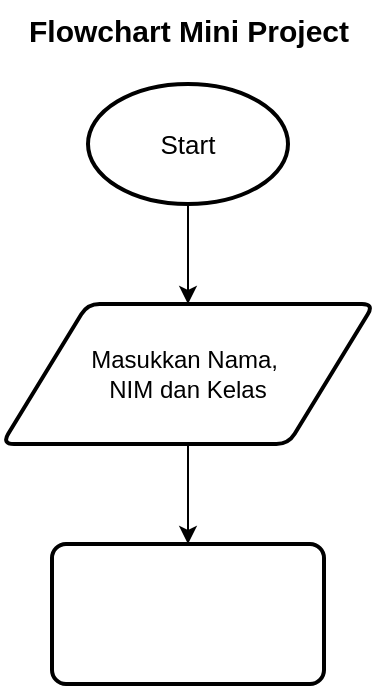 <mxfile version="24.7.16">
  <diagram id="C5RBs43oDa-KdzZeNtuy" name="Page-1">
    <mxGraphModel dx="1042" dy="533" grid="1" gridSize="10" guides="1" tooltips="1" connect="1" arrows="1" fold="1" page="1" pageScale="1" pageWidth="827" pageHeight="1169" math="0" shadow="0">
      <root>
        <mxCell id="WIyWlLk6GJQsqaUBKTNV-0" />
        <mxCell id="WIyWlLk6GJQsqaUBKTNV-1" parent="WIyWlLk6GJQsqaUBKTNV-0" />
        <mxCell id="gIv6dCVdmgl8j4xr0JMW-4" style="edgeStyle=orthogonalEdgeStyle;rounded=0;orthogonalLoop=1;jettySize=auto;html=1;exitX=0.5;exitY=1;exitDx=0;exitDy=0;exitPerimeter=0;" edge="1" parent="WIyWlLk6GJQsqaUBKTNV-1" source="gIv6dCVdmgl8j4xr0JMW-0" target="gIv6dCVdmgl8j4xr0JMW-3">
          <mxGeometry relative="1" as="geometry" />
        </mxCell>
        <mxCell id="gIv6dCVdmgl8j4xr0JMW-0" value="&lt;font style=&quot;font-size: 13px;&quot;&gt;Start&lt;/font&gt;" style="strokeWidth=2;html=1;shape=mxgraph.flowchart.start_1;whiteSpace=wrap;" vertex="1" parent="WIyWlLk6GJQsqaUBKTNV-1">
          <mxGeometry x="364" y="50" width="100" height="60" as="geometry" />
        </mxCell>
        <mxCell id="gIv6dCVdmgl8j4xr0JMW-1" value="&lt;b&gt;&lt;font style=&quot;font-size: 15px;&quot;&gt;Flowchart Mini Project&lt;/font&gt;&lt;/b&gt;" style="text;html=1;align=center;verticalAlign=middle;resizable=0;points=[];autosize=1;strokeColor=none;fillColor=none;" vertex="1" parent="WIyWlLk6GJQsqaUBKTNV-1">
          <mxGeometry x="324" y="8" width="180" height="30" as="geometry" />
        </mxCell>
        <mxCell id="gIv6dCVdmgl8j4xr0JMW-6" style="edgeStyle=orthogonalEdgeStyle;rounded=0;orthogonalLoop=1;jettySize=auto;html=1;exitX=0.5;exitY=1;exitDx=0;exitDy=0;" edge="1" parent="WIyWlLk6GJQsqaUBKTNV-1" source="gIv6dCVdmgl8j4xr0JMW-3" target="gIv6dCVdmgl8j4xr0JMW-5">
          <mxGeometry relative="1" as="geometry" />
        </mxCell>
        <mxCell id="gIv6dCVdmgl8j4xr0JMW-3" value="&lt;font style=&quot;font-size: 12px;&quot;&gt;Masukkan Nama,&amp;nbsp;&lt;/font&gt;&lt;div&gt;&lt;font style=&quot;font-size: 12px;&quot;&gt;NIM&amp;nbsp;&lt;/font&gt;&lt;span style=&quot;background-color: initial;&quot;&gt;dan Kelas&lt;/span&gt;&lt;/div&gt;" style="shape=parallelogram;html=1;strokeWidth=2;perimeter=parallelogramPerimeter;whiteSpace=wrap;rounded=1;arcSize=12;size=0.23;" vertex="1" parent="WIyWlLk6GJQsqaUBKTNV-1">
          <mxGeometry x="321" y="160" width="186" height="70" as="geometry" />
        </mxCell>
        <mxCell id="gIv6dCVdmgl8j4xr0JMW-5" value="" style="rounded=1;whiteSpace=wrap;html=1;absoluteArcSize=1;arcSize=14;strokeWidth=2;" vertex="1" parent="WIyWlLk6GJQsqaUBKTNV-1">
          <mxGeometry x="346" y="280" width="136" height="70" as="geometry" />
        </mxCell>
      </root>
    </mxGraphModel>
  </diagram>
</mxfile>
